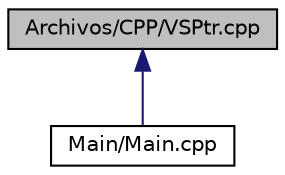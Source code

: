 digraph "Archivos/CPP/VSPtr.cpp"
{
  edge [fontname="Helvetica",fontsize="10",labelfontname="Helvetica",labelfontsize="10"];
  node [fontname="Helvetica",fontsize="10",shape=record];
  Node10 [label="Archivos/CPP/VSPtr.cpp",height=0.2,width=0.4,color="black", fillcolor="grey75", style="filled", fontcolor="black"];
  Node10 -> Node11 [dir="back",color="midnightblue",fontsize="10",style="solid",fontname="Helvetica"];
  Node11 [label="Main/Main.cpp",height=0.2,width=0.4,color="black", fillcolor="white", style="filled",URL="$_main_8cpp.html"];
}
